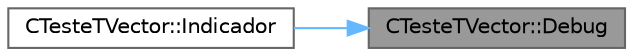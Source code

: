 digraph "CTesteTVector::Debug"
{
 // LATEX_PDF_SIZE
  bgcolor="transparent";
  edge [fontname=Helvetica,fontsize=10,labelfontname=Helvetica,labelfontsize=10];
  node [fontname=Helvetica,fontsize=10,shape=box,height=0.2,width=0.4];
  rankdir="RL";
  Node1 [id="Node000001",label="CTesteTVector::Debug",height=0.2,width=0.4,color="gray40", fillcolor="grey60", style="filled", fontcolor="black",tooltip="Mostra informação de debug sobre o estado dos vetores."];
  Node1 -> Node2 [id="edge1_Node000001_Node000002",dir="back",color="steelblue1",style="solid",tooltip=" "];
  Node2 [id="Node000002",label="CTesteTVector::Indicador",height=0.2,width=0.4,color="grey40", fillcolor="white", style="filled",URL="$classCTesteTVector.html#a9b2fa997b10ef80c88262c9e1463b767",tooltip="Calcula indicadores de teste."];
}
